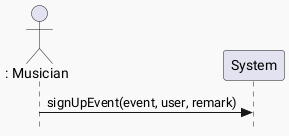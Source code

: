 @startuml Sign up event
skinparam style strictuml
skinparam backgroundColor #FAF9F9
skinparam DefaultFontName Roboto

actor ": Musician" as musician
participant System as system

musician -> system: signUpEvent(event, user, remark)
@enduml